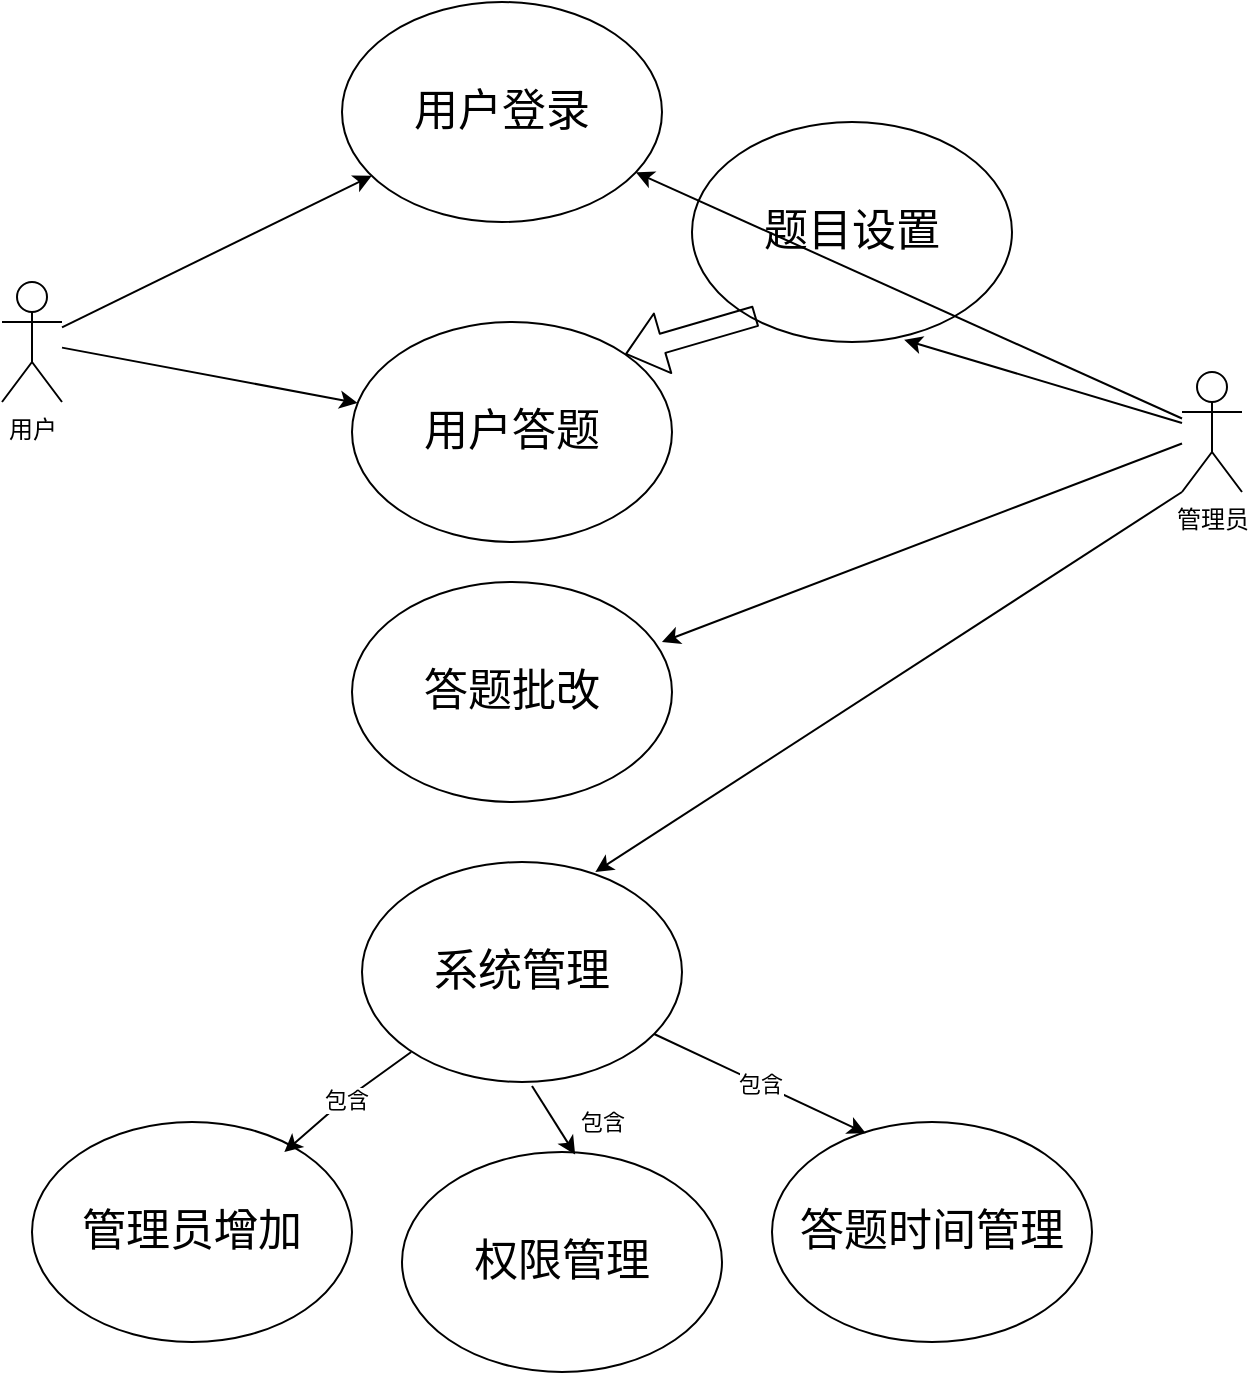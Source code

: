 <mxfile version="14.4.0" type="github"><diagram id="UIsbWBwoM9Xi9LiwDtNe" name="Page-1"><mxGraphModel dx="981" dy="548" grid="1" gridSize="10" guides="1" tooltips="1" connect="1" arrows="1" fold="1" page="1" pageScale="1" pageWidth="850" pageHeight="1100" math="0" shadow="0"><root><mxCell id="0"/><mxCell id="1" parent="0"/><mxCell id="AvzlGcUfvg0JCqrHVEe2-1" value="" style="ellipse;whiteSpace=wrap;html=1;" vertex="1" parent="1"><mxGeometry x="300" y="250" width="160" height="110" as="geometry"/></mxCell><mxCell id="AvzlGcUfvg0JCqrHVEe2-3" value="&lt;font style=&quot;font-size: 22px&quot;&gt;用户登录&lt;/font&gt;" style="text;html=1;strokeColor=none;fillColor=none;align=center;verticalAlign=middle;whiteSpace=wrap;rounded=0;" vertex="1" parent="1"><mxGeometry x="295" y="265" width="170" height="80" as="geometry"/></mxCell><mxCell id="AvzlGcUfvg0JCqrHVEe2-6" value="" style="ellipse;whiteSpace=wrap;html=1;" vertex="1" parent="1"><mxGeometry x="305" y="410" width="160" height="110" as="geometry"/></mxCell><mxCell id="AvzlGcUfvg0JCqrHVEe2-7" value="&lt;font style=&quot;font-size: 22px&quot;&gt;用户答题&lt;/font&gt;" style="text;html=1;strokeColor=none;fillColor=none;align=center;verticalAlign=middle;whiteSpace=wrap;rounded=0;" vertex="1" parent="1"><mxGeometry x="300" y="425" width="170" height="80" as="geometry"/></mxCell><mxCell id="AvzlGcUfvg0JCqrHVEe2-8" value="" style="ellipse;whiteSpace=wrap;html=1;" vertex="1" parent="1"><mxGeometry x="475" y="310" width="160" height="110" as="geometry"/></mxCell><mxCell id="AvzlGcUfvg0JCqrHVEe2-9" value="&lt;span style=&quot;font-size: 22px&quot;&gt;题目设置&lt;/span&gt;" style="text;html=1;strokeColor=none;fillColor=none;align=center;verticalAlign=middle;whiteSpace=wrap;rounded=0;" vertex="1" parent="1"><mxGeometry x="470" y="325" width="170" height="80" as="geometry"/></mxCell><mxCell id="AvzlGcUfvg0JCqrHVEe2-13" value="" style="shape=flexArrow;endArrow=classic;html=1;exitX=0.218;exitY=1.025;exitDx=0;exitDy=0;exitPerimeter=0;entryX=1;entryY=0;entryDx=0;entryDy=0;" edge="1" parent="1" source="AvzlGcUfvg0JCqrHVEe2-9" target="AvzlGcUfvg0JCqrHVEe2-6"><mxGeometry width="50" height="50" relative="1" as="geometry"><mxPoint x="450" y="430" as="sourcePoint"/><mxPoint x="370" y="390" as="targetPoint"/></mxGeometry></mxCell><mxCell id="AvzlGcUfvg0JCqrHVEe2-14" value="" style="ellipse;whiteSpace=wrap;html=1;" vertex="1" parent="1"><mxGeometry x="305" y="540" width="160" height="110" as="geometry"/></mxCell><mxCell id="AvzlGcUfvg0JCqrHVEe2-15" value="&lt;span style=&quot;font-size: 22px&quot;&gt;答题批改&lt;/span&gt;" style="text;html=1;strokeColor=none;fillColor=none;align=center;verticalAlign=middle;whiteSpace=wrap;rounded=0;" vertex="1" parent="1"><mxGeometry x="300" y="555" width="170" height="80" as="geometry"/></mxCell><mxCell id="AvzlGcUfvg0JCqrHVEe2-16" value="" style="ellipse;whiteSpace=wrap;html=1;" vertex="1" parent="1"><mxGeometry x="310" y="680" width="160" height="110" as="geometry"/></mxCell><mxCell id="AvzlGcUfvg0JCqrHVEe2-17" value="&lt;span style=&quot;font-size: 22px&quot;&gt;系统管理&lt;/span&gt;" style="text;html=1;strokeColor=none;fillColor=none;align=center;verticalAlign=middle;whiteSpace=wrap;rounded=0;" vertex="1" parent="1"><mxGeometry x="305" y="695" width="170" height="80" as="geometry"/></mxCell><mxCell id="AvzlGcUfvg0JCqrHVEe2-24" value="" style="ellipse;whiteSpace=wrap;html=1;" vertex="1" parent="1"><mxGeometry x="145" y="810" width="160" height="110" as="geometry"/></mxCell><mxCell id="AvzlGcUfvg0JCqrHVEe2-25" value="&lt;span style=&quot;font-size: 22px&quot;&gt;管理员增加&lt;/span&gt;" style="text;html=1;strokeColor=none;fillColor=none;align=center;verticalAlign=middle;whiteSpace=wrap;rounded=0;" vertex="1" parent="1"><mxGeometry x="140" y="825" width="170" height="80" as="geometry"/></mxCell><mxCell id="AvzlGcUfvg0JCqrHVEe2-26" value="" style="ellipse;whiteSpace=wrap;html=1;" vertex="1" parent="1"><mxGeometry x="330" y="825" width="160" height="110" as="geometry"/></mxCell><mxCell id="AvzlGcUfvg0JCqrHVEe2-27" value="&lt;span style=&quot;font-size: 22px&quot;&gt;权限管理&lt;/span&gt;" style="text;html=1;strokeColor=none;fillColor=none;align=center;verticalAlign=middle;whiteSpace=wrap;rounded=0;" vertex="1" parent="1"><mxGeometry x="325" y="840" width="170" height="80" as="geometry"/></mxCell><mxCell id="AvzlGcUfvg0JCqrHVEe2-28" value="" style="ellipse;whiteSpace=wrap;html=1;" vertex="1" parent="1"><mxGeometry x="515" y="810" width="160" height="110" as="geometry"/></mxCell><mxCell id="AvzlGcUfvg0JCqrHVEe2-29" value="&lt;span style=&quot;font-size: 22px&quot;&gt;答题时间管理&lt;/span&gt;" style="text;html=1;strokeColor=none;fillColor=none;align=center;verticalAlign=middle;whiteSpace=wrap;rounded=0;" vertex="1" parent="1"><mxGeometry x="510" y="825" width="170" height="80" as="geometry"/></mxCell><mxCell id="AvzlGcUfvg0JCqrHVEe2-30" value="包含" style="endArrow=classic;html=1;" edge="1" parent="1" source="AvzlGcUfvg0JCqrHVEe2-17" target="AvzlGcUfvg0JCqrHVEe2-25"><mxGeometry relative="1" as="geometry"><mxPoint x="400" y="620" as="sourcePoint"/><mxPoint x="560" y="620" as="targetPoint"/><Array as="points"><mxPoint x="300" y="800"/></Array></mxGeometry></mxCell><mxCell id="AvzlGcUfvg0JCqrHVEe2-34" value="包含" style="endArrow=classic;html=1;entryX=0.541;entryY=0.011;entryDx=0;entryDy=0;entryPerimeter=0;" edge="1" parent="1" target="AvzlGcUfvg0JCqrHVEe2-26"><mxGeometry x="0.676" y="20" relative="1" as="geometry"><mxPoint x="395" y="792" as="sourcePoint"/><mxPoint x="470" y="830" as="targetPoint"/><mxPoint as="offset"/></mxGeometry></mxCell><mxCell id="AvzlGcUfvg0JCqrHVEe2-38" value="包含" style="endArrow=classic;html=1;entryX=0.293;entryY=0.051;entryDx=0;entryDy=0;entryPerimeter=0;" edge="1" parent="1" source="AvzlGcUfvg0JCqrHVEe2-16" target="AvzlGcUfvg0JCqrHVEe2-28"><mxGeometry relative="1" as="geometry"><mxPoint x="310" y="830" as="sourcePoint"/><mxPoint x="470" y="830" as="targetPoint"/></mxGeometry></mxCell><mxCell id="AvzlGcUfvg0JCqrHVEe2-42" value="用户" style="shape=umlActor;verticalLabelPosition=bottom;verticalAlign=top;html=1;outlineConnect=0;" vertex="1" parent="1"><mxGeometry x="130" y="390" width="30" height="60" as="geometry"/></mxCell><mxCell id="AvzlGcUfvg0JCqrHVEe2-45" value="" style="endArrow=classic;html=1;" edge="1" parent="1" source="AvzlGcUfvg0JCqrHVEe2-42" target="AvzlGcUfvg0JCqrHVEe2-1"><mxGeometry width="50" height="50" relative="1" as="geometry"><mxPoint x="280" y="470" as="sourcePoint"/><mxPoint x="330" y="420" as="targetPoint"/></mxGeometry></mxCell><mxCell id="AvzlGcUfvg0JCqrHVEe2-46" value="" style="endArrow=classic;html=1;" edge="1" parent="1" source="AvzlGcUfvg0JCqrHVEe2-42" target="AvzlGcUfvg0JCqrHVEe2-6"><mxGeometry width="50" height="50" relative="1" as="geometry"><mxPoint x="280" y="470" as="sourcePoint"/><mxPoint x="330" y="420" as="targetPoint"/></mxGeometry></mxCell><mxCell id="AvzlGcUfvg0JCqrHVEe2-49" value="管理员" style="shape=umlActor;verticalLabelPosition=bottom;verticalAlign=top;html=1;outlineConnect=0;" vertex="1" parent="1"><mxGeometry x="720" y="435" width="30" height="60" as="geometry"/></mxCell><mxCell id="AvzlGcUfvg0JCqrHVEe2-50" value="" style="endArrow=classic;html=1;entryX=0.663;entryY=0.99;entryDx=0;entryDy=0;entryPerimeter=0;" edge="1" parent="1" source="AvzlGcUfvg0JCqrHVEe2-49" target="AvzlGcUfvg0JCqrHVEe2-8"><mxGeometry width="50" height="50" relative="1" as="geometry"><mxPoint x="280" y="540" as="sourcePoint"/><mxPoint x="330" y="490" as="targetPoint"/></mxGeometry></mxCell><mxCell id="AvzlGcUfvg0JCqrHVEe2-51" value="" style="endArrow=classic;html=1;" edge="1" parent="1" source="AvzlGcUfvg0JCqrHVEe2-49" target="AvzlGcUfvg0JCqrHVEe2-1"><mxGeometry width="50" height="50" relative="1" as="geometry"><mxPoint x="280" y="470" as="sourcePoint"/><mxPoint x="330" y="420" as="targetPoint"/></mxGeometry></mxCell><mxCell id="AvzlGcUfvg0JCqrHVEe2-52" value="" style="endArrow=classic;html=1;entryX=0.941;entryY=0.188;entryDx=0;entryDy=0;entryPerimeter=0;" edge="1" parent="1" source="AvzlGcUfvg0JCqrHVEe2-49" target="AvzlGcUfvg0JCqrHVEe2-15"><mxGeometry width="50" height="50" relative="1" as="geometry"><mxPoint x="610" y="560" as="sourcePoint"/><mxPoint x="660" y="510" as="targetPoint"/></mxGeometry></mxCell><mxCell id="AvzlGcUfvg0JCqrHVEe2-53" value="" style="endArrow=classic;html=1;exitX=0;exitY=1;exitDx=0;exitDy=0;exitPerimeter=0;entryX=0.729;entryY=0.046;entryDx=0;entryDy=0;entryPerimeter=0;" edge="1" parent="1" source="AvzlGcUfvg0JCqrHVEe2-49" target="AvzlGcUfvg0JCqrHVEe2-16"><mxGeometry relative="1" as="geometry"><mxPoint x="250" y="650" as="sourcePoint"/><mxPoint x="350" y="650" as="targetPoint"/></mxGeometry></mxCell></root></mxGraphModel></diagram></mxfile>